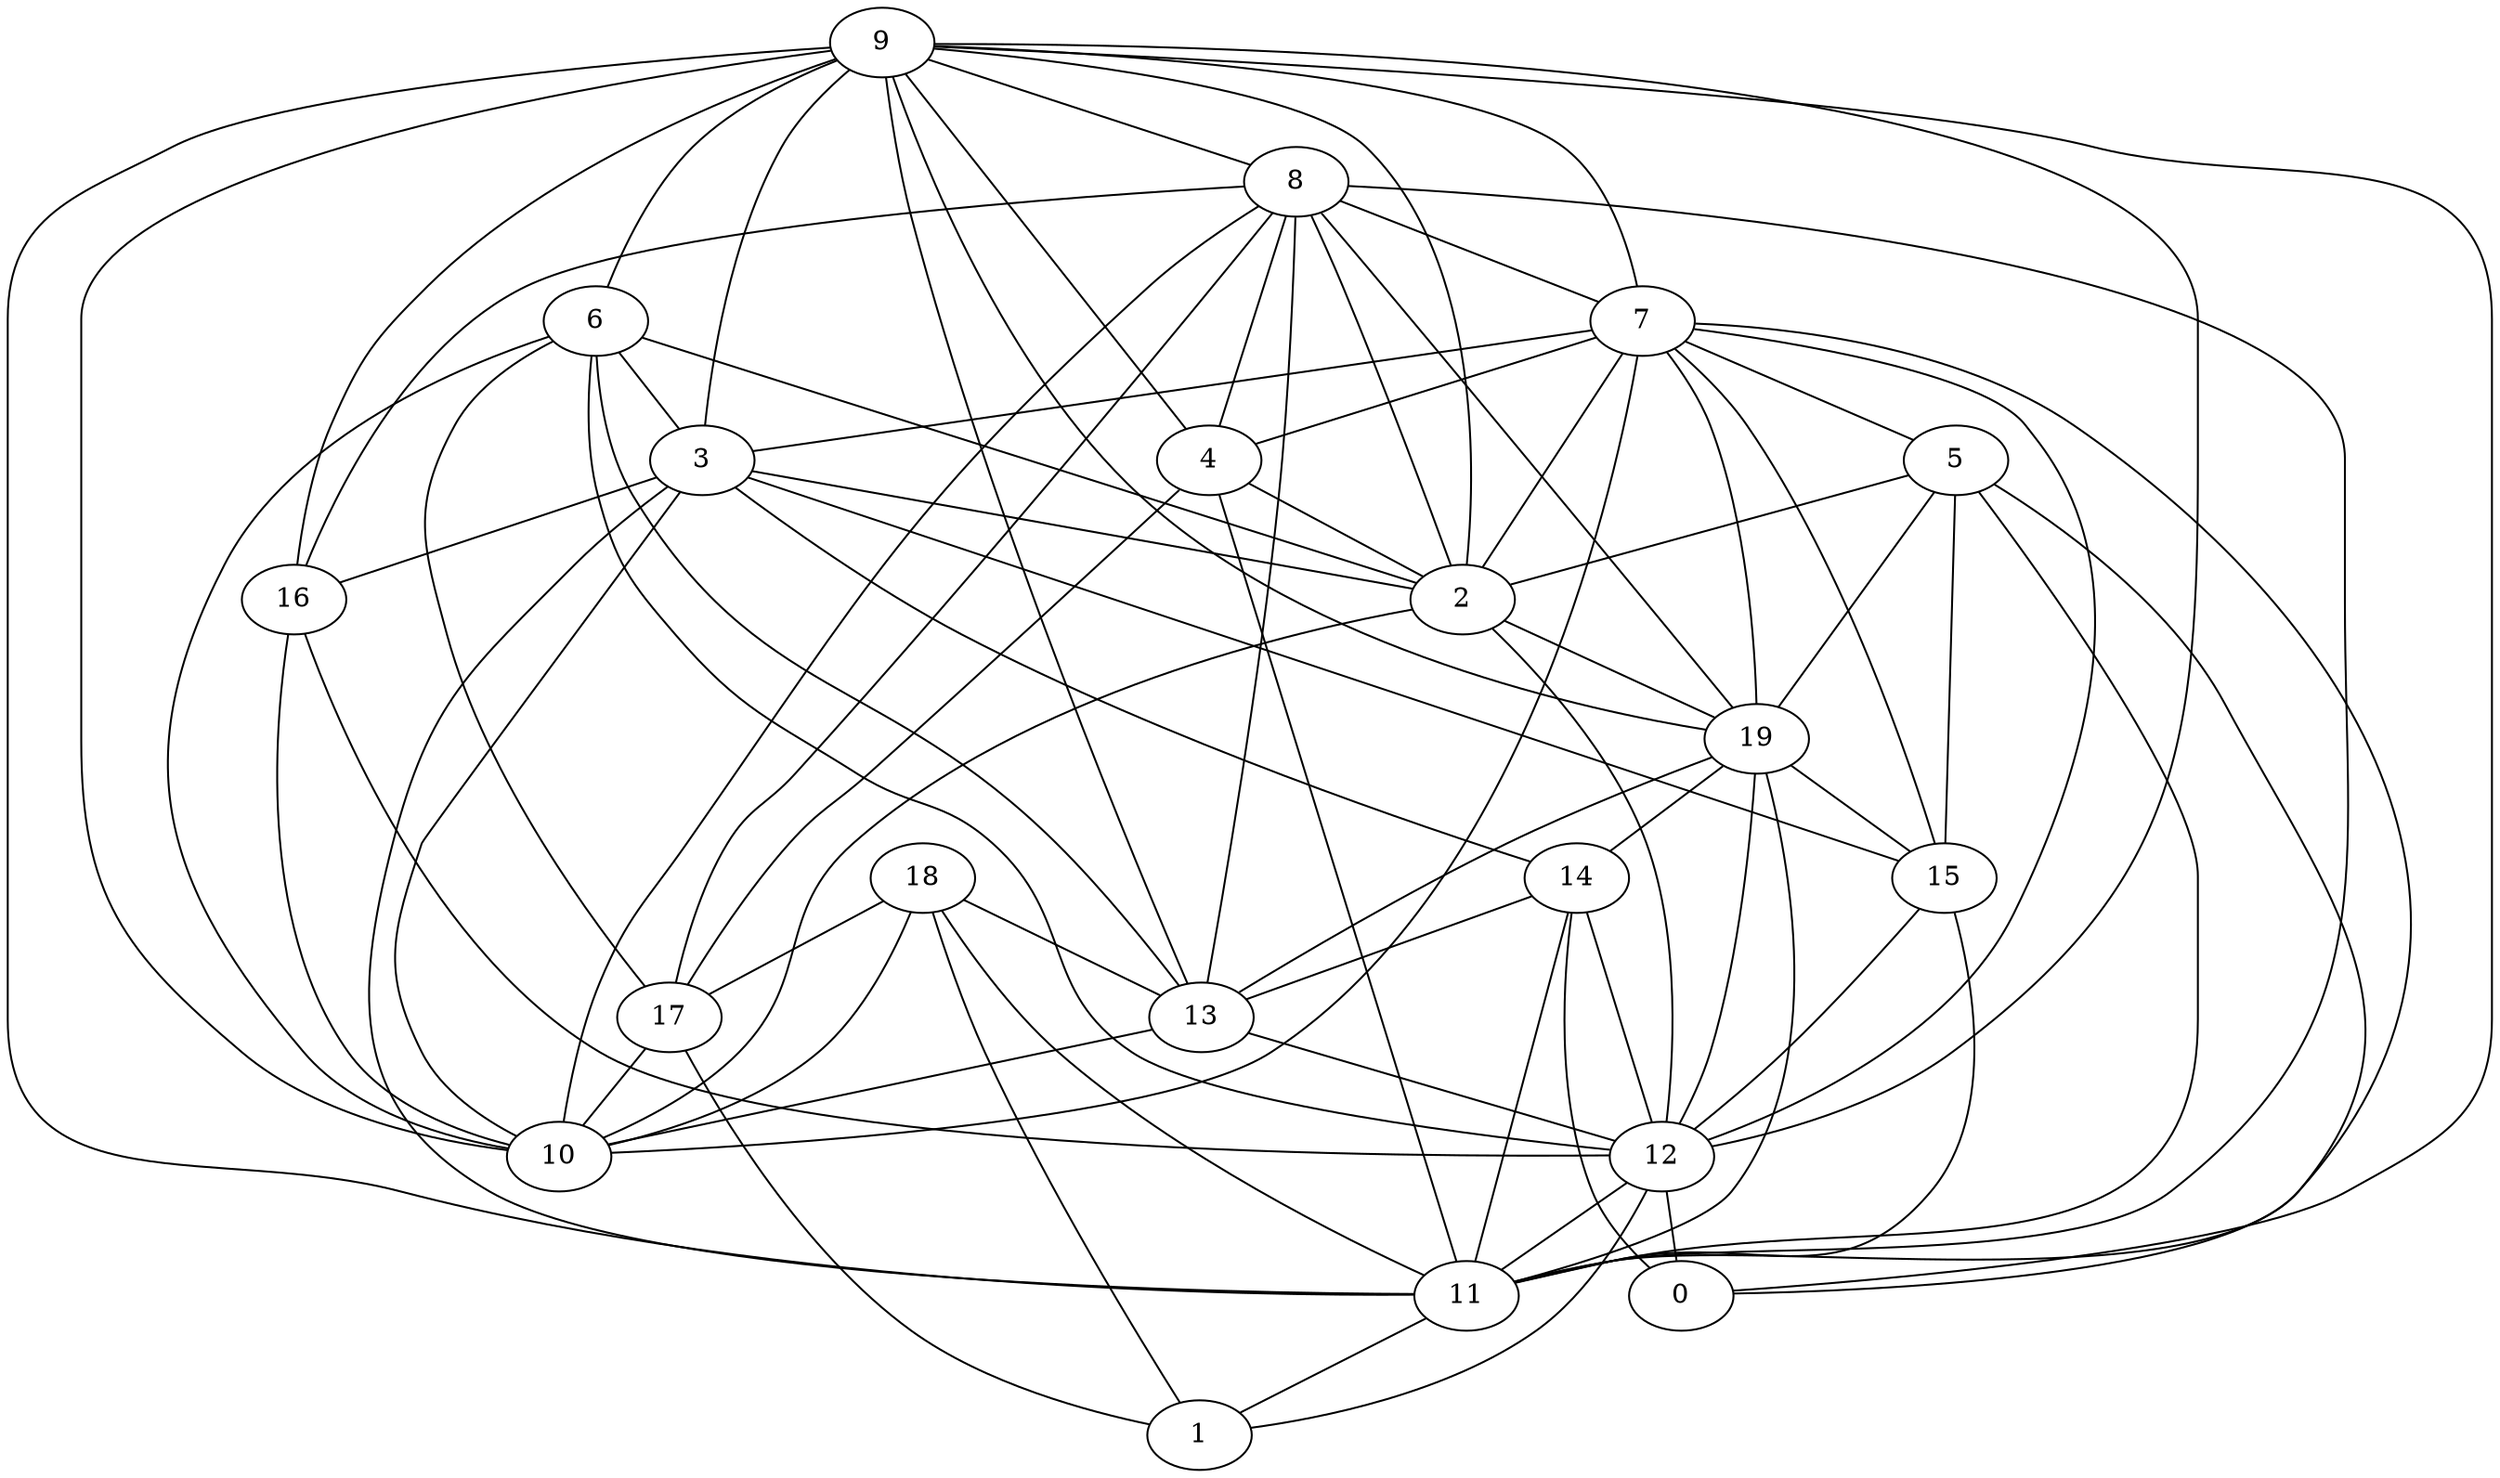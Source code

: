 digraph GG_graph {

subgraph G_graph {
edge [color = black]
"5" -> "15" [dir = none]
"8" -> "2" [dir = none]
"2" -> "10" [dir = none]
"4" -> "11" [dir = none]
"4" -> "17" [dir = none]
"18" -> "10" [dir = none]
"9" -> "19" [dir = none]
"9" -> "16" [dir = none]
"9" -> "10" [dir = none]
"9" -> "4" [dir = none]
"3" -> "2" [dir = none]
"14" -> "0" [dir = none]
"14" -> "12" [dir = none]
"14" -> "11" [dir = none]
"12" -> "1" [dir = none]
"7" -> "11" [dir = none]
"15" -> "11" [dir = none]
"13" -> "10" [dir = none]
"6" -> "10" [dir = none]
"6" -> "2" [dir = none]
"2" -> "12" [dir = none]
"5" -> "19" [dir = none]
"18" -> "13" [dir = none]
"8" -> "19" [dir = none]
"17" -> "1" [dir = none]
"5" -> "0" [dir = none]
"5" -> "2" [dir = none]
"3" -> "15" [dir = none]
"12" -> "11" [dir = none]
"9" -> "11" [dir = none]
"11" -> "1" [dir = none]
"7" -> "3" [dir = none]
"19" -> "15" [dir = none]
"19" -> "13" [dir = none]
"7" -> "12" [dir = none]
"2" -> "19" [dir = none]
"3" -> "10" [dir = none]
"17" -> "10" [dir = none]
"5" -> "11" [dir = none]
"19" -> "11" [dir = none]
"7" -> "4" [dir = none]
"8" -> "4" [dir = none]
"8" -> "16" [dir = none]
"18" -> "17" [dir = none]
"18" -> "11" [dir = none]
"12" -> "0" [dir = none]
"9" -> "6" [dir = none]
"6" -> "3" [dir = none]
"9" -> "3" [dir = none]
"6" -> "13" [dir = none]
"18" -> "1" [dir = none]
"15" -> "12" [dir = none]
"7" -> "19" [dir = none]
"6" -> "12" [dir = none]
"4" -> "2" [dir = none]
"7" -> "15" [dir = none]
"7" -> "10" [dir = none]
"16" -> "10" [dir = none]
"8" -> "10" [dir = none]
"9" -> "12" [dir = none]
"14" -> "13" [dir = none]
"19" -> "12" [dir = none]
"9" -> "8" [dir = none]
"9" -> "0" [dir = none]
"13" -> "12" [dir = none]
"8" -> "13" [dir = none]
"3" -> "14" [dir = none]
"9" -> "2" [dir = none]
"9" -> "13" [dir = none]
"3" -> "11" [dir = none]
"8" -> "11" [dir = none]
"7" -> "2" [dir = none]
"6" -> "17" [dir = none]
"8" -> "17" [dir = none]
"3" -> "16" [dir = none]
"19" -> "14" [dir = none]
"7" -> "5" [dir = none]
"9" -> "7" [dir = none]
"16" -> "12" [dir = none]
"8" -> "7" [dir = none]
}

}
